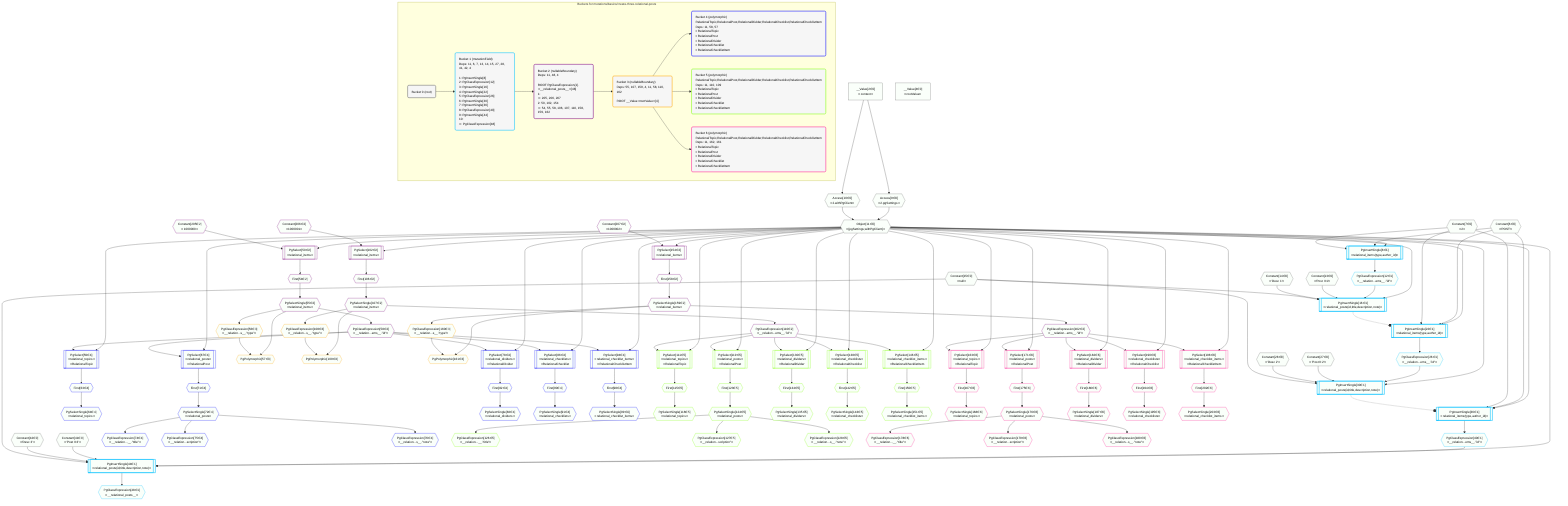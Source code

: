 %%{init: {'themeVariables': { 'fontSize': '12px'}}}%%
graph TD
    classDef path fill:#eee,stroke:#000,color:#000
    classDef plan fill:#fff,stroke-width:1px,color:#000
    classDef itemplan fill:#fff,stroke-width:2px,color:#000
    classDef unbatchedplan fill:#dff,stroke-width:1px,color:#000
    classDef sideeffectplan fill:#fcc,stroke-width:2px,color:#000
    classDef bucket fill:#f6f6f6,color:#000,stroke-width:2px,text-align:left


    %% plan dependencies
    Object11{{"Object[11∈0]<br />ᐸ{pgSettings,withPgClient}ᐳ"}}:::plan
    Access9{{"Access[9∈0]<br />ᐸ2.pgSettingsᐳ"}}:::plan
    Access10{{"Access[10∈0]<br />ᐸ2.withPgClientᐳ"}}:::plan
    Access9 & Access10 --> Object11
    __Value2["__Value[2∈0]<br />ᐸcontextᐳ"]:::plan
    __Value2 --> Access9
    __Value2 --> Access10
    __Value4["__Value[4∈0]<br />ᐸrootValueᐳ"]:::plan
    Constant6{{"Constant[6∈0]<br />ᐸ'POST'ᐳ"}}:::plan
    Constant7{{"Constant[7∈0]<br />ᐸ2ᐳ"}}:::plan
    Constant13{{"Constant[13∈0]<br />ᐸ'Post ꖛ1'ᐳ"}}:::plan
    Constant14{{"Constant[14∈0]<br />ᐸ'Desc 1'ᐳ"}}:::plan
    Constant15{{"Constant[15∈0]<br />ᐸnullᐳ"}}:::plan
    Constant27{{"Constant[27∈0]<br />ᐸ'Post ꖛ2'ᐳ"}}:::plan
    Constant28{{"Constant[28∈0]<br />ᐸ'Desc 2'ᐳ"}}:::plan
    Constant41{{"Constant[41∈0]<br />ᐸ'Post ꖛ3'ᐳ"}}:::plan
    Constant42{{"Constant[42∈0]<br />ᐸ'Desc 3'ᐳ"}}:::plan
    PgInsertSingle16[["PgInsertSingle[16∈1]<br />ᐸrelational_posts(id,title,description,note)ᐳ"]]:::sideeffectplan
    PgClassExpression12{{"PgClassExpression[12∈1]<br />ᐸ__relation...ems__.”id”ᐳ"}}:::plan
    Object11 & PgClassExpression12 & Constant13 & Constant14 & Constant15 --> PgInsertSingle16
    PgInsertSingle30[["PgInsertSingle[30∈1]<br />ᐸrelational_posts(id,title,description,note)ᐳ"]]:::sideeffectplan
    PgClassExpression26{{"PgClassExpression[26∈1]<br />ᐸ__relation...ems__.”id”ᐳ"}}:::plan
    Object11 & PgClassExpression26 & Constant27 & Constant28 & Constant15 --> PgInsertSingle30
    PgInsertSingle44[["PgInsertSingle[44∈1]<br />ᐸrelational_posts(id,title,description,note)ᐳ"]]:::sideeffectplan
    PgClassExpression40{{"PgClassExpression[40∈1]<br />ᐸ__relation...ems__.”id”ᐳ"}}:::plan
    Object11 & PgClassExpression40 & Constant41 & Constant42 & Constant15 --> PgInsertSingle44
    PgInsertSingle8[["PgInsertSingle[8∈1]<br />ᐸrelational_items(type,author_id)ᐳ"]]:::sideeffectplan
    Object11 & Constant6 & Constant7 --> PgInsertSingle8
    PgInsertSingle22[["PgInsertSingle[22∈1]<br />ᐸrelational_items(type,author_id)ᐳ"]]:::sideeffectplan
    Object11 & Constant6 & Constant7 --> PgInsertSingle22
    PgInsertSingle36[["PgInsertSingle[36∈1]<br />ᐸrelational_items(type,author_id)ᐳ"]]:::sideeffectplan
    Object11 & Constant6 & Constant7 --> PgInsertSingle36
    PgInsertSingle8 --> PgClassExpression12
    PgInsertSingle22 --> PgClassExpression26
    PgInsertSingle36 --> PgClassExpression40
    PgClassExpression48{{"PgClassExpression[48∈1]<br />ᐸ__relational_posts__ᐳ"}}:::plan
    PgInsertSingle44 --> PgClassExpression48
    PgSelect50[["PgSelect[50∈2]<br />ᐸrelational_itemsᐳ"]]:::plan
    Constant205{{"Constant[205∈2]<br />ᐸ1000000ᐳ"}}:::plan
    Object11 & Constant205 --> PgSelect50
    PgSelect102[["PgSelect[102∈2]<br />ᐸrelational_itemsᐳ"]]:::plan
    Constant206{{"Constant[206∈2]<br />ᐸ1000001ᐳ"}}:::plan
    Object11 & Constant206 --> PgSelect102
    PgSelect154[["PgSelect[154∈2]<br />ᐸrelational_itemsᐳ"]]:::plan
    Constant207{{"Constant[207∈2]<br />ᐸ1000002ᐳ"}}:::plan
    Object11 & Constant207 --> PgSelect154
    First54{{"First[54∈2]"}}:::plan
    PgSelect50 --> First54
    PgSelectSingle55{{"PgSelectSingle[55∈2]<br />ᐸrelational_itemsᐳ"}}:::plan
    First54 --> PgSelectSingle55
    PgClassExpression58{{"PgClassExpression[58∈2]<br />ᐸ__relation...ems__.”id”ᐳ"}}:::plan
    PgSelectSingle55 --> PgClassExpression58
    First106{{"First[106∈2]"}}:::plan
    PgSelect102 --> First106
    PgSelectSingle107{{"PgSelectSingle[107∈2]<br />ᐸrelational_itemsᐳ"}}:::plan
    First106 --> PgSelectSingle107
    PgClassExpression110{{"PgClassExpression[110∈2]<br />ᐸ__relation...ems__.”id”ᐳ"}}:::plan
    PgSelectSingle107 --> PgClassExpression110
    First158{{"First[158∈2]"}}:::plan
    PgSelect154 --> First158
    PgSelectSingle159{{"PgSelectSingle[159∈2]<br />ᐸrelational_itemsᐳ"}}:::plan
    First158 --> PgSelectSingle159
    PgClassExpression162{{"PgClassExpression[162∈2]<br />ᐸ__relation...ems__.”id”ᐳ"}}:::plan
    PgSelectSingle159 --> PgClassExpression162
    PgPolymorphic57{{"PgPolymorphic[57∈3]"}}:::plan
    PgClassExpression56{{"PgClassExpression[56∈3]<br />ᐸ__relation...s__.”type”ᐳ"}}:::plan
    PgSelectSingle55 & PgClassExpression56 --> PgPolymorphic57
    PgPolymorphic109{{"PgPolymorphic[109∈3]"}}:::plan
    PgClassExpression108{{"PgClassExpression[108∈3]<br />ᐸ__relation...s__.”type”ᐳ"}}:::plan
    PgSelectSingle107 & PgClassExpression108 --> PgPolymorphic109
    PgPolymorphic161{{"PgPolymorphic[161∈3]"}}:::plan
    PgClassExpression160{{"PgClassExpression[160∈3]<br />ᐸ__relation...s__.”type”ᐳ"}}:::plan
    PgSelectSingle159 & PgClassExpression160 --> PgPolymorphic161
    PgSelectSingle55 --> PgClassExpression56
    PgSelectSingle107 --> PgClassExpression108
    PgSelectSingle159 --> PgClassExpression160
    PgSelect59[["PgSelect[59∈4]<br />ᐸrelational_topicsᐳ<br />ᐳRelationalTopic"]]:::plan
    Object11 & PgClassExpression58 --> PgSelect59
    PgSelect67[["PgSelect[67∈4]<br />ᐸrelational_postsᐳ<br />ᐳRelationalPost"]]:::plan
    Object11 & PgClassExpression58 --> PgSelect67
    PgSelect78[["PgSelect[78∈4]<br />ᐸrelational_dividersᐳ<br />ᐳRelationalDivider"]]:::plan
    Object11 & PgClassExpression58 --> PgSelect78
    PgSelect86[["PgSelect[86∈4]<br />ᐸrelational_checklistsᐳ<br />ᐳRelationalChecklist"]]:::plan
    Object11 & PgClassExpression58 --> PgSelect86
    PgSelect94[["PgSelect[94∈4]<br />ᐸrelational_checklist_itemsᐳ<br />ᐳRelationalChecklistItem"]]:::plan
    Object11 & PgClassExpression58 --> PgSelect94
    First63{{"First[63∈4]"}}:::plan
    PgSelect59 --> First63
    PgSelectSingle64{{"PgSelectSingle[64∈4]<br />ᐸrelational_topicsᐳ"}}:::plan
    First63 --> PgSelectSingle64
    First71{{"First[71∈4]"}}:::plan
    PgSelect67 --> First71
    PgSelectSingle72{{"PgSelectSingle[72∈4]<br />ᐸrelational_postsᐳ"}}:::plan
    First71 --> PgSelectSingle72
    PgClassExpression74{{"PgClassExpression[74∈4]<br />ᐸ__relation...__.”title”ᐳ"}}:::plan
    PgSelectSingle72 --> PgClassExpression74
    PgClassExpression75{{"PgClassExpression[75∈4]<br />ᐸ__relation...scription”ᐳ"}}:::plan
    PgSelectSingle72 --> PgClassExpression75
    PgClassExpression76{{"PgClassExpression[76∈4]<br />ᐸ__relation...s__.”note”ᐳ"}}:::plan
    PgSelectSingle72 --> PgClassExpression76
    First82{{"First[82∈4]"}}:::plan
    PgSelect78 --> First82
    PgSelectSingle83{{"PgSelectSingle[83∈4]<br />ᐸrelational_dividersᐳ"}}:::plan
    First82 --> PgSelectSingle83
    First90{{"First[90∈4]"}}:::plan
    PgSelect86 --> First90
    PgSelectSingle91{{"PgSelectSingle[91∈4]<br />ᐸrelational_checklistsᐳ"}}:::plan
    First90 --> PgSelectSingle91
    First98{{"First[98∈4]"}}:::plan
    PgSelect94 --> First98
    PgSelectSingle99{{"PgSelectSingle[99∈4]<br />ᐸrelational_checklist_itemsᐳ"}}:::plan
    First98 --> PgSelectSingle99
    PgSelect111[["PgSelect[111∈5]<br />ᐸrelational_topicsᐳ<br />ᐳRelationalTopic"]]:::plan
    Object11 & PgClassExpression110 --> PgSelect111
    PgSelect119[["PgSelect[119∈5]<br />ᐸrelational_postsᐳ<br />ᐳRelationalPost"]]:::plan
    Object11 & PgClassExpression110 --> PgSelect119
    PgSelect130[["PgSelect[130∈5]<br />ᐸrelational_dividersᐳ<br />ᐳRelationalDivider"]]:::plan
    Object11 & PgClassExpression110 --> PgSelect130
    PgSelect138[["PgSelect[138∈5]<br />ᐸrelational_checklistsᐳ<br />ᐳRelationalChecklist"]]:::plan
    Object11 & PgClassExpression110 --> PgSelect138
    PgSelect146[["PgSelect[146∈5]<br />ᐸrelational_checklist_itemsᐳ<br />ᐳRelationalChecklistItem"]]:::plan
    Object11 & PgClassExpression110 --> PgSelect146
    First115{{"First[115∈5]"}}:::plan
    PgSelect111 --> First115
    PgSelectSingle116{{"PgSelectSingle[116∈5]<br />ᐸrelational_topicsᐳ"}}:::plan
    First115 --> PgSelectSingle116
    First123{{"First[123∈5]"}}:::plan
    PgSelect119 --> First123
    PgSelectSingle124{{"PgSelectSingle[124∈5]<br />ᐸrelational_postsᐳ"}}:::plan
    First123 --> PgSelectSingle124
    PgClassExpression126{{"PgClassExpression[126∈5]<br />ᐸ__relation...__.”title”ᐳ"}}:::plan
    PgSelectSingle124 --> PgClassExpression126
    PgClassExpression127{{"PgClassExpression[127∈5]<br />ᐸ__relation...scription”ᐳ"}}:::plan
    PgSelectSingle124 --> PgClassExpression127
    PgClassExpression128{{"PgClassExpression[128∈5]<br />ᐸ__relation...s__.”note”ᐳ"}}:::plan
    PgSelectSingle124 --> PgClassExpression128
    First134{{"First[134∈5]"}}:::plan
    PgSelect130 --> First134
    PgSelectSingle135{{"PgSelectSingle[135∈5]<br />ᐸrelational_dividersᐳ"}}:::plan
    First134 --> PgSelectSingle135
    First142{{"First[142∈5]"}}:::plan
    PgSelect138 --> First142
    PgSelectSingle143{{"PgSelectSingle[143∈5]<br />ᐸrelational_checklistsᐳ"}}:::plan
    First142 --> PgSelectSingle143
    First150{{"First[150∈5]"}}:::plan
    PgSelect146 --> First150
    PgSelectSingle151{{"PgSelectSingle[151∈5]<br />ᐸrelational_checklist_itemsᐳ"}}:::plan
    First150 --> PgSelectSingle151
    PgSelect163[["PgSelect[163∈6]<br />ᐸrelational_topicsᐳ<br />ᐳRelationalTopic"]]:::plan
    Object11 & PgClassExpression162 --> PgSelect163
    PgSelect171[["PgSelect[171∈6]<br />ᐸrelational_postsᐳ<br />ᐳRelationalPost"]]:::plan
    Object11 & PgClassExpression162 --> PgSelect171
    PgSelect182[["PgSelect[182∈6]<br />ᐸrelational_dividersᐳ<br />ᐳRelationalDivider"]]:::plan
    Object11 & PgClassExpression162 --> PgSelect182
    PgSelect190[["PgSelect[190∈6]<br />ᐸrelational_checklistsᐳ<br />ᐳRelationalChecklist"]]:::plan
    Object11 & PgClassExpression162 --> PgSelect190
    PgSelect198[["PgSelect[198∈6]<br />ᐸrelational_checklist_itemsᐳ<br />ᐳRelationalChecklistItem"]]:::plan
    Object11 & PgClassExpression162 --> PgSelect198
    First167{{"First[167∈6]"}}:::plan
    PgSelect163 --> First167
    PgSelectSingle168{{"PgSelectSingle[168∈6]<br />ᐸrelational_topicsᐳ"}}:::plan
    First167 --> PgSelectSingle168
    First175{{"First[175∈6]"}}:::plan
    PgSelect171 --> First175
    PgSelectSingle176{{"PgSelectSingle[176∈6]<br />ᐸrelational_postsᐳ"}}:::plan
    First175 --> PgSelectSingle176
    PgClassExpression178{{"PgClassExpression[178∈6]<br />ᐸ__relation...__.”title”ᐳ"}}:::plan
    PgSelectSingle176 --> PgClassExpression178
    PgClassExpression179{{"PgClassExpression[179∈6]<br />ᐸ__relation...scription”ᐳ"}}:::plan
    PgSelectSingle176 --> PgClassExpression179
    PgClassExpression180{{"PgClassExpression[180∈6]<br />ᐸ__relation...s__.”note”ᐳ"}}:::plan
    PgSelectSingle176 --> PgClassExpression180
    First186{{"First[186∈6]"}}:::plan
    PgSelect182 --> First186
    PgSelectSingle187{{"PgSelectSingle[187∈6]<br />ᐸrelational_dividersᐳ"}}:::plan
    First186 --> PgSelectSingle187
    First194{{"First[194∈6]"}}:::plan
    PgSelect190 --> First194
    PgSelectSingle195{{"PgSelectSingle[195∈6]<br />ᐸrelational_checklistsᐳ"}}:::plan
    First194 --> PgSelectSingle195
    First202{{"First[202∈6]"}}:::plan
    PgSelect198 --> First202
    PgSelectSingle203{{"PgSelectSingle[203∈6]<br />ᐸrelational_checklist_itemsᐳ"}}:::plan
    First202 --> PgSelectSingle203

    %% define steps

    %% implicit side effects
    PgInsertSingle16 -.-o PgInsertSingle22
    PgInsertSingle30 -.-o PgInsertSingle36

    subgraph "Buckets for mutations/basics/create-three-relational-posts"
    Bucket0("Bucket 0 (root)"):::bucket
    classDef bucket0 stroke:#696969
    class Bucket0,__Value2,__Value4,Constant6,Constant7,Access9,Access10,Object11,Constant13,Constant14,Constant15,Constant27,Constant28,Constant41,Constant42 bucket0
    Bucket1("Bucket 1 (mutationField)<br />Deps: 11, 6, 7, 13, 14, 15, 27, 28, 41, 42, 4<br /><br />1: PgInsertSingle[8]<br />2: PgClassExpression[12]<br />3: PgInsertSingle[16]<br />4: PgInsertSingle[22]<br />5: PgClassExpression[26]<br />6: PgInsertSingle[30]<br />7: PgInsertSingle[36]<br />8: PgClassExpression[40]<br />9: PgInsertSingle[44]<br />10: <br />ᐳ: PgClassExpression[48]"):::bucket
    classDef bucket1 stroke:#00bfff
    class Bucket1,PgInsertSingle8,PgClassExpression12,PgInsertSingle16,PgInsertSingle22,PgClassExpression26,PgInsertSingle30,PgInsertSingle36,PgClassExpression40,PgInsertSingle44,PgClassExpression48 bucket1
    Bucket2("Bucket 2 (nullableBoundary)<br />Deps: 11, 48, 4<br /><br />ROOT PgClassExpression{1}ᐸ__relational_posts__ᐳ[48]<br />1: <br />ᐳ: 205, 206, 207<br />2: 50, 102, 154<br />ᐳ: 54, 55, 58, 106, 107, 110, 158, 159, 162"):::bucket
    classDef bucket2 stroke:#7f007f
    class Bucket2,PgSelect50,First54,PgSelectSingle55,PgClassExpression58,PgSelect102,First106,PgSelectSingle107,PgClassExpression110,PgSelect154,First158,PgSelectSingle159,PgClassExpression162,Constant205,Constant206,Constant207 bucket2
    Bucket3("Bucket 3 (nullableBoundary)<br />Deps: 55, 107, 159, 4, 11, 58, 110, 162<br /><br />ROOT __ValueᐸrootValueᐳ[4]"):::bucket
    classDef bucket3 stroke:#ffa500
    class Bucket3,PgClassExpression56,PgPolymorphic57,PgClassExpression108,PgPolymorphic109,PgClassExpression160,PgPolymorphic161 bucket3
    Bucket4("Bucket 4 (polymorphic)<br />RelationalTopic,RelationalPost,RelationalDivider,RelationalChecklist,RelationalChecklistItem<br />Deps: 11, 58, 57<br />ᐳRelationalTopic<br />ᐳRelationalPost<br />ᐳRelationalDivider<br />ᐳRelationalChecklist<br />ᐳRelationalChecklistItem"):::bucket
    classDef bucket4 stroke:#0000ff
    class Bucket4,PgSelect59,First63,PgSelectSingle64,PgSelect67,First71,PgSelectSingle72,PgClassExpression74,PgClassExpression75,PgClassExpression76,PgSelect78,First82,PgSelectSingle83,PgSelect86,First90,PgSelectSingle91,PgSelect94,First98,PgSelectSingle99 bucket4
    Bucket5("Bucket 5 (polymorphic)<br />RelationalTopic,RelationalPost,RelationalDivider,RelationalChecklist,RelationalChecklistItem<br />Deps: 11, 110, 109<br />ᐳRelationalTopic<br />ᐳRelationalPost<br />ᐳRelationalDivider<br />ᐳRelationalChecklist<br />ᐳRelationalChecklistItem"):::bucket
    classDef bucket5 stroke:#7fff00
    class Bucket5,PgSelect111,First115,PgSelectSingle116,PgSelect119,First123,PgSelectSingle124,PgClassExpression126,PgClassExpression127,PgClassExpression128,PgSelect130,First134,PgSelectSingle135,PgSelect138,First142,PgSelectSingle143,PgSelect146,First150,PgSelectSingle151 bucket5
    Bucket6("Bucket 6 (polymorphic)<br />RelationalTopic,RelationalPost,RelationalDivider,RelationalChecklist,RelationalChecklistItem<br />Deps: 11, 162, 161<br />ᐳRelationalTopic<br />ᐳRelationalPost<br />ᐳRelationalDivider<br />ᐳRelationalChecklist<br />ᐳRelationalChecklistItem"):::bucket
    classDef bucket6 stroke:#ff1493
    class Bucket6,PgSelect163,First167,PgSelectSingle168,PgSelect171,First175,PgSelectSingle176,PgClassExpression178,PgClassExpression179,PgClassExpression180,PgSelect182,First186,PgSelectSingle187,PgSelect190,First194,PgSelectSingle195,PgSelect198,First202,PgSelectSingle203 bucket6
    Bucket0 --> Bucket1
    Bucket1 --> Bucket2
    Bucket2 --> Bucket3
    Bucket3 --> Bucket4 & Bucket5 & Bucket6
    classDef unary fill:#fafffa,borderWidth:8px
    class Object11,Access9,Access10,__Value2,__Value4,Constant6,Constant7,Constant13,Constant14,Constant15,Constant27,Constant28,Constant41,Constant42,PgInsertSingle16,PgInsertSingle30,PgInsertSingle44,PgInsertSingle8,PgInsertSingle22,PgInsertSingle36,PgClassExpression12,PgClassExpression26,PgClassExpression40,PgClassExpression48,PgSelect50,PgSelect102,PgSelect154,First54,PgSelectSingle55,PgClassExpression58,First106,PgSelectSingle107,PgClassExpression110,First158,PgSelectSingle159,PgClassExpression162,Constant205,Constant206,Constant207,PgPolymorphic57,PgPolymorphic109,PgPolymorphic161,PgClassExpression56,PgClassExpression108,PgClassExpression160,PgSelect59,PgSelect67,PgSelect78,PgSelect86,PgSelect94,First63,PgSelectSingle64,First71,PgSelectSingle72,PgClassExpression74,PgClassExpression75,PgClassExpression76,First82,PgSelectSingle83,First90,PgSelectSingle91,First98,PgSelectSingle99,PgSelect111,PgSelect119,PgSelect130,PgSelect138,PgSelect146,First115,PgSelectSingle116,First123,PgSelectSingle124,PgClassExpression126,PgClassExpression127,PgClassExpression128,First134,PgSelectSingle135,First142,PgSelectSingle143,First150,PgSelectSingle151,PgSelect163,PgSelect171,PgSelect182,PgSelect190,PgSelect198,First167,PgSelectSingle168,First175,PgSelectSingle176,PgClassExpression178,PgClassExpression179,PgClassExpression180,First186,PgSelectSingle187,First194,PgSelectSingle195,First202,PgSelectSingle203 unary
    end